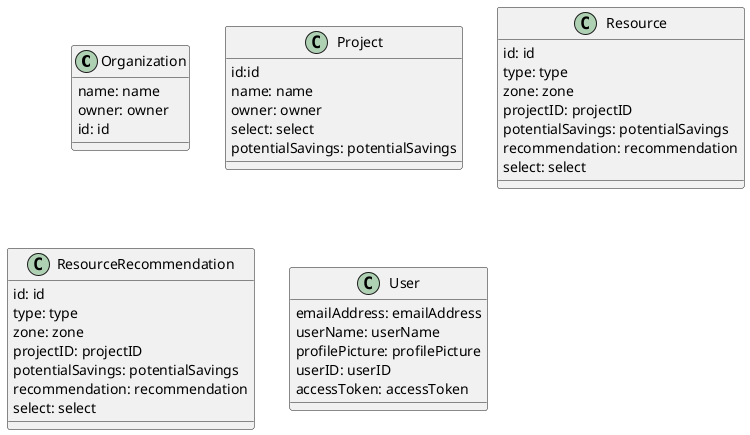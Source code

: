 @startuml Person

class Organization  {
  name: name
  owner: owner
  id: id
}

class Project {
  id:id
  name: name
  owner: owner
  select: select
  potentialSavings: potentialSavings
}

class Resource {
  id: id
  type: type
  zone: zone
  projectID: projectID
  potentialSavings: potentialSavings
  recommendation: recommendation
  select: select
}

class ResourceRecommendation {
  id: id
  type: type
  zone: zone
  projectID: projectID
  potentialSavings: potentialSavings
  recommendation: recommendation
  select: select
}

class User {
  emailAddress: emailAddress
      userName: userName
      profilePicture: profilePicture
      userID: userID
      accessToken: accessToken
    }




@enduml

